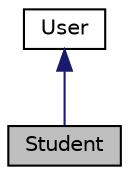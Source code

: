 digraph "Student"
{
  edge [fontname="Helvetica",fontsize="10",labelfontname="Helvetica",labelfontsize="10"];
  node [fontname="Helvetica",fontsize="10",shape=record];
  Node2 [label="Student",height=0.2,width=0.4,color="black", fillcolor="grey75", style="filled", fontcolor="black"];
  Node3 -> Node2 [dir="back",color="midnightblue",fontsize="10",style="solid",fontname="Helvetica"];
  Node3 [label="User",height=0.2,width=0.4,color="black", fillcolor="white", style="filled",URL="$class_i_e_p_1_1_structures_1_1_user.html",tooltip="Общий класс для всех пользователей "];
}
